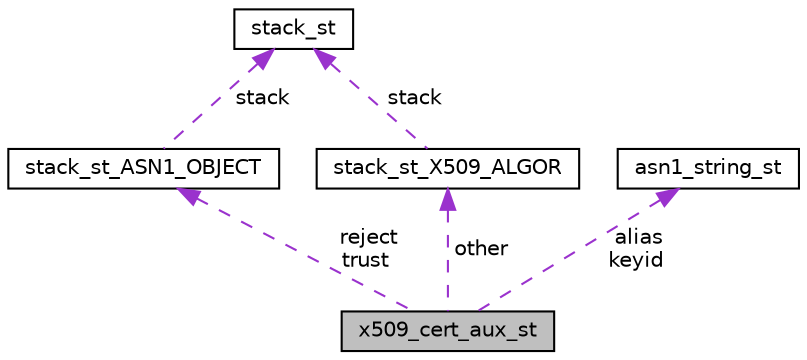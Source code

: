 digraph "x509_cert_aux_st"
{
 // LATEX_PDF_SIZE
  edge [fontname="Helvetica",fontsize="10",labelfontname="Helvetica",labelfontsize="10"];
  node [fontname="Helvetica",fontsize="10",shape=record];
  Node1 [label="x509_cert_aux_st",height=0.2,width=0.4,color="black", fillcolor="grey75", style="filled", fontcolor="black",tooltip=" "];
  Node2 -> Node1 [dir="back",color="darkorchid3",fontsize="10",style="dashed",label=" reject\ntrust" ,fontname="Helvetica"];
  Node2 [label="stack_st_ASN1_OBJECT",height=0.2,width=0.4,color="black", fillcolor="white", style="filled",URL="$asn1_8h.html#structstack__st___a_s_n1___o_b_j_e_c_t",tooltip=" "];
  Node3 -> Node2 [dir="back",color="darkorchid3",fontsize="10",style="dashed",label=" stack" ,fontname="Helvetica"];
  Node3 [label="stack_st",height=0.2,width=0.4,color="black", fillcolor="white", style="filled",URL="$structstack__st.html",tooltip=" "];
  Node4 -> Node1 [dir="back",color="darkorchid3",fontsize="10",style="dashed",label=" alias\nkeyid" ,fontname="Helvetica"];
  Node4 [label="asn1_string_st",height=0.2,width=0.4,color="black", fillcolor="white", style="filled",URL="$asn1_8h.html#structasn1__string__st",tooltip=" "];
  Node5 -> Node1 [dir="back",color="darkorchid3",fontsize="10",style="dashed",label=" other" ,fontname="Helvetica"];
  Node5 [label="stack_st_X509_ALGOR",height=0.2,width=0.4,color="black", fillcolor="white", style="filled",URL="$x509_8h.html#structstack__st___x509___a_l_g_o_r",tooltip=" "];
  Node3 -> Node5 [dir="back",color="darkorchid3",fontsize="10",style="dashed",label=" stack" ,fontname="Helvetica"];
}
